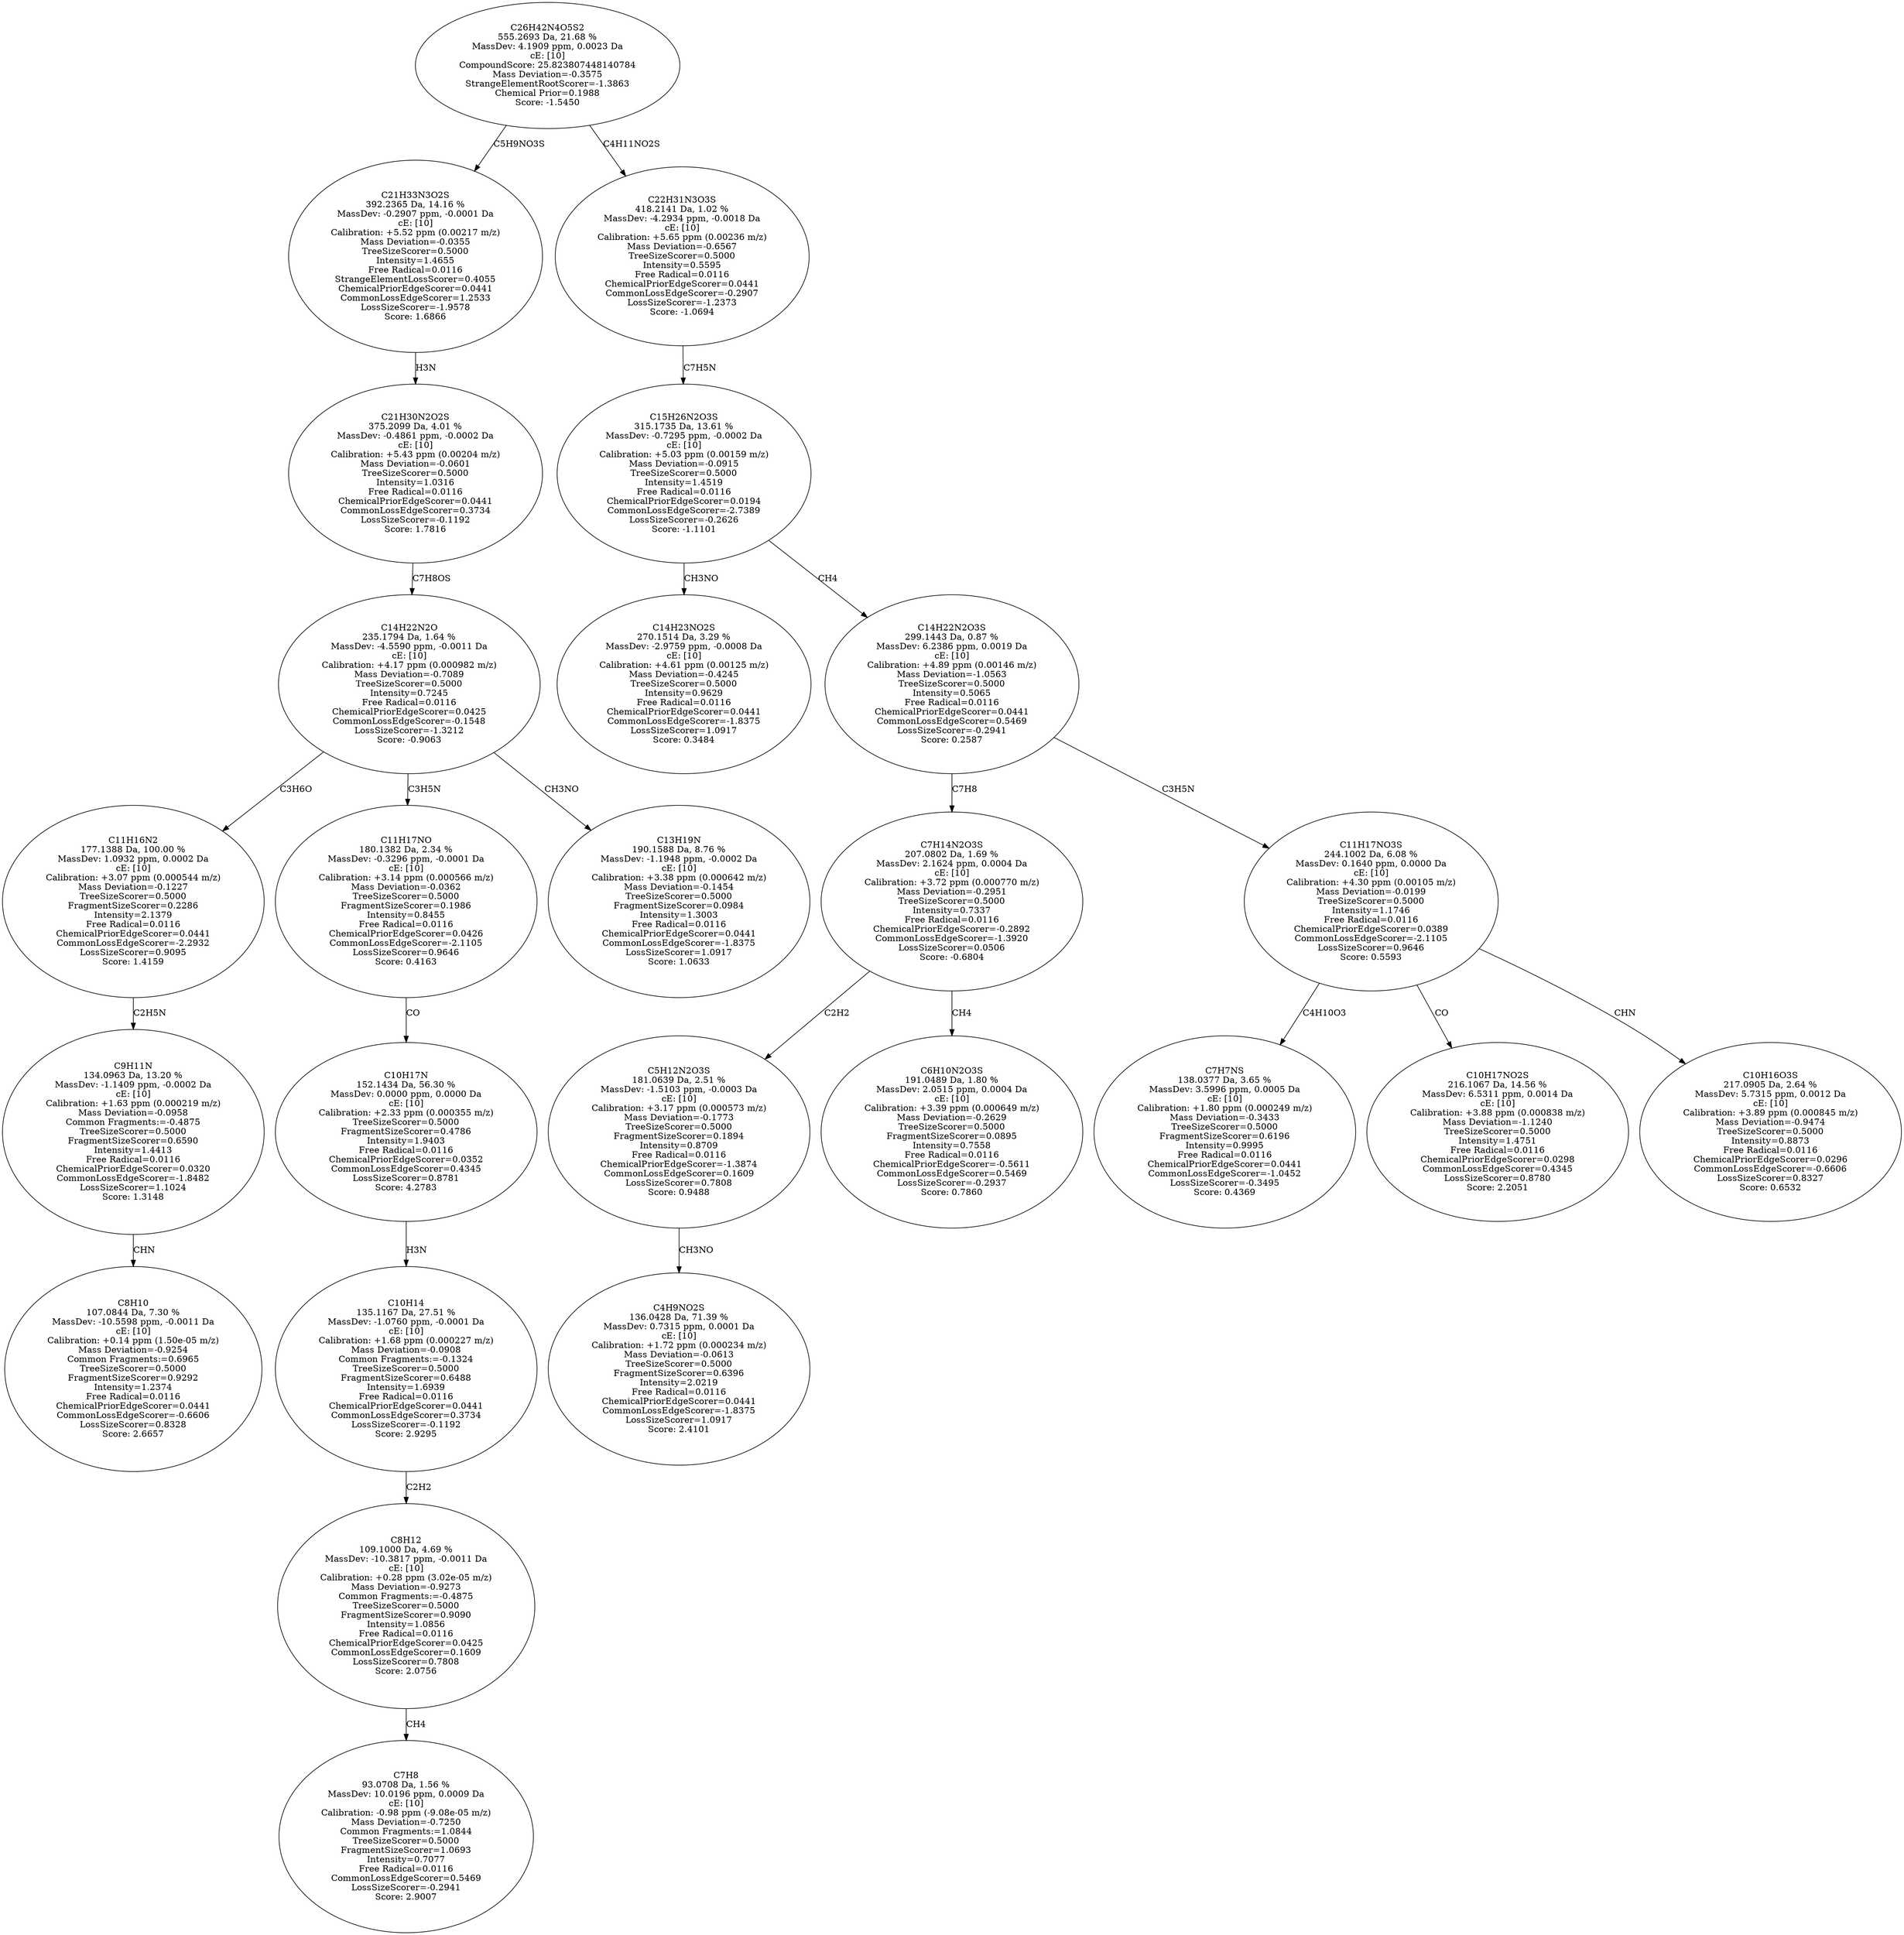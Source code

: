 strict digraph {
v1 [label="C8H10\n107.0844 Da, 7.30 %\nMassDev: -10.5598 ppm, -0.0011 Da\ncE: [10]\nCalibration: +0.14 ppm (1.50e-05 m/z)\nMass Deviation=-0.9254\nCommon Fragments:=0.6965\nTreeSizeScorer=0.5000\nFragmentSizeScorer=0.9292\nIntensity=1.2374\nFree Radical=0.0116\nChemicalPriorEdgeScorer=0.0441\nCommonLossEdgeScorer=-0.6606\nLossSizeScorer=0.8328\nScore: 2.6657"];
v2 [label="C9H11N\n134.0963 Da, 13.20 %\nMassDev: -1.1409 ppm, -0.0002 Da\ncE: [10]\nCalibration: +1.63 ppm (0.000219 m/z)\nMass Deviation=-0.0958\nCommon Fragments:=-0.4875\nTreeSizeScorer=0.5000\nFragmentSizeScorer=0.6590\nIntensity=1.4413\nFree Radical=0.0116\nChemicalPriorEdgeScorer=0.0320\nCommonLossEdgeScorer=-1.8482\nLossSizeScorer=1.1024\nScore: 1.3148"];
v3 [label="C11H16N2\n177.1388 Da, 100.00 %\nMassDev: 1.0932 ppm, 0.0002 Da\ncE: [10]\nCalibration: +3.07 ppm (0.000544 m/z)\nMass Deviation=-0.1227\nTreeSizeScorer=0.5000\nFragmentSizeScorer=0.2286\nIntensity=2.1379\nFree Radical=0.0116\nChemicalPriorEdgeScorer=0.0441\nCommonLossEdgeScorer=-2.2932\nLossSizeScorer=0.9095\nScore: 1.4159"];
v4 [label="C7H8\n93.0708 Da, 1.56 %\nMassDev: 10.0196 ppm, 0.0009 Da\ncE: [10]\nCalibration: -0.98 ppm (-9.08e-05 m/z)\nMass Deviation=-0.7250\nCommon Fragments:=1.0844\nTreeSizeScorer=0.5000\nFragmentSizeScorer=1.0693\nIntensity=0.7077\nFree Radical=0.0116\nCommonLossEdgeScorer=0.5469\nLossSizeScorer=-0.2941\nScore: 2.9007"];
v5 [label="C8H12\n109.1000 Da, 4.69 %\nMassDev: -10.3817 ppm, -0.0011 Da\ncE: [10]\nCalibration: +0.28 ppm (3.02e-05 m/z)\nMass Deviation=-0.9273\nCommon Fragments:=-0.4875\nTreeSizeScorer=0.5000\nFragmentSizeScorer=0.9090\nIntensity=1.0856\nFree Radical=0.0116\nChemicalPriorEdgeScorer=0.0425\nCommonLossEdgeScorer=0.1609\nLossSizeScorer=0.7808\nScore: 2.0756"];
v6 [label="C10H14\n135.1167 Da, 27.51 %\nMassDev: -1.0760 ppm, -0.0001 Da\ncE: [10]\nCalibration: +1.68 ppm (0.000227 m/z)\nMass Deviation=-0.0908\nCommon Fragments:=-0.1324\nTreeSizeScorer=0.5000\nFragmentSizeScorer=0.6488\nIntensity=1.6939\nFree Radical=0.0116\nChemicalPriorEdgeScorer=0.0441\nCommonLossEdgeScorer=0.3734\nLossSizeScorer=-0.1192\nScore: 2.9295"];
v7 [label="C10H17N\n152.1434 Da, 56.30 %\nMassDev: 0.0000 ppm, 0.0000 Da\ncE: [10]\nCalibration: +2.33 ppm (0.000355 m/z)\nTreeSizeScorer=0.5000\nFragmentSizeScorer=0.4786\nIntensity=1.9403\nFree Radical=0.0116\nChemicalPriorEdgeScorer=0.0352\nCommonLossEdgeScorer=0.4345\nLossSizeScorer=0.8781\nScore: 4.2783"];
v8 [label="C11H17NO\n180.1382 Da, 2.34 %\nMassDev: -0.3296 ppm, -0.0001 Da\ncE: [10]\nCalibration: +3.14 ppm (0.000566 m/z)\nMass Deviation=-0.0362\nTreeSizeScorer=0.5000\nFragmentSizeScorer=0.1986\nIntensity=0.8455\nFree Radical=0.0116\nChemicalPriorEdgeScorer=0.0426\nCommonLossEdgeScorer=-2.1105\nLossSizeScorer=0.9646\nScore: 0.4163"];
v9 [label="C13H19N\n190.1588 Da, 8.76 %\nMassDev: -1.1948 ppm, -0.0002 Da\ncE: [10]\nCalibration: +3.38 ppm (0.000642 m/z)\nMass Deviation=-0.1454\nTreeSizeScorer=0.5000\nFragmentSizeScorer=0.0984\nIntensity=1.3003\nFree Radical=0.0116\nChemicalPriorEdgeScorer=0.0441\nCommonLossEdgeScorer=-1.8375\nLossSizeScorer=1.0917\nScore: 1.0633"];
v10 [label="C14H22N2O\n235.1794 Da, 1.64 %\nMassDev: -4.5590 ppm, -0.0011 Da\ncE: [10]\nCalibration: +4.17 ppm (0.000982 m/z)\nMass Deviation=-0.7089\nTreeSizeScorer=0.5000\nIntensity=0.7245\nFree Radical=0.0116\nChemicalPriorEdgeScorer=0.0425\nCommonLossEdgeScorer=-0.1548\nLossSizeScorer=-1.3212\nScore: -0.9063"];
v11 [label="C21H30N2O2S\n375.2099 Da, 4.01 %\nMassDev: -0.4861 ppm, -0.0002 Da\ncE: [10]\nCalibration: +5.43 ppm (0.00204 m/z)\nMass Deviation=-0.0601\nTreeSizeScorer=0.5000\nIntensity=1.0316\nFree Radical=0.0116\nChemicalPriorEdgeScorer=0.0441\nCommonLossEdgeScorer=0.3734\nLossSizeScorer=-0.1192\nScore: 1.7816"];
v12 [label="C21H33N3O2S\n392.2365 Da, 14.16 %\nMassDev: -0.2907 ppm, -0.0001 Da\ncE: [10]\nCalibration: +5.52 ppm (0.00217 m/z)\nMass Deviation=-0.0355\nTreeSizeScorer=0.5000\nIntensity=1.4655\nFree Radical=0.0116\nStrangeElementLossScorer=0.4055\nChemicalPriorEdgeScorer=0.0441\nCommonLossEdgeScorer=1.2533\nLossSizeScorer=-1.9578\nScore: 1.6866"];
v13 [label="C14H23NO2S\n270.1514 Da, 3.29 %\nMassDev: -2.9759 ppm, -0.0008 Da\ncE: [10]\nCalibration: +4.61 ppm (0.00125 m/z)\nMass Deviation=-0.4245\nTreeSizeScorer=0.5000\nIntensity=0.9629\nFree Radical=0.0116\nChemicalPriorEdgeScorer=0.0441\nCommonLossEdgeScorer=-1.8375\nLossSizeScorer=1.0917\nScore: 0.3484"];
v14 [label="C4H9NO2S\n136.0428 Da, 71.39 %\nMassDev: 0.7315 ppm, 0.0001 Da\ncE: [10]\nCalibration: +1.72 ppm (0.000234 m/z)\nMass Deviation=-0.0613\nTreeSizeScorer=0.5000\nFragmentSizeScorer=0.6396\nIntensity=2.0219\nFree Radical=0.0116\nChemicalPriorEdgeScorer=0.0441\nCommonLossEdgeScorer=-1.8375\nLossSizeScorer=1.0917\nScore: 2.4101"];
v15 [label="C5H12N2O3S\n181.0639 Da, 2.51 %\nMassDev: -1.5103 ppm, -0.0003 Da\ncE: [10]\nCalibration: +3.17 ppm (0.000573 m/z)\nMass Deviation=-0.1773\nTreeSizeScorer=0.5000\nFragmentSizeScorer=0.1894\nIntensity=0.8709\nFree Radical=0.0116\nChemicalPriorEdgeScorer=-1.3874\nCommonLossEdgeScorer=0.1609\nLossSizeScorer=0.7808\nScore: 0.9488"];
v16 [label="C6H10N2O3S\n191.0489 Da, 1.80 %\nMassDev: 2.0515 ppm, 0.0004 Da\ncE: [10]\nCalibration: +3.39 ppm (0.000649 m/z)\nMass Deviation=-0.2629\nTreeSizeScorer=0.5000\nFragmentSizeScorer=0.0895\nIntensity=0.7558\nFree Radical=0.0116\nChemicalPriorEdgeScorer=-0.5611\nCommonLossEdgeScorer=0.5469\nLossSizeScorer=-0.2937\nScore: 0.7860"];
v17 [label="C7H14N2O3S\n207.0802 Da, 1.69 %\nMassDev: 2.1624 ppm, 0.0004 Da\ncE: [10]\nCalibration: +3.72 ppm (0.000770 m/z)\nMass Deviation=-0.2951\nTreeSizeScorer=0.5000\nIntensity=0.7337\nFree Radical=0.0116\nChemicalPriorEdgeScorer=-0.2892\nCommonLossEdgeScorer=-1.3920\nLossSizeScorer=0.0506\nScore: -0.6804"];
v18 [label="C7H7NS\n138.0377 Da, 3.65 %\nMassDev: 3.5996 ppm, 0.0005 Da\ncE: [10]\nCalibration: +1.80 ppm (0.000249 m/z)\nMass Deviation=-0.3433\nTreeSizeScorer=0.5000\nFragmentSizeScorer=0.6196\nIntensity=0.9995\nFree Radical=0.0116\nChemicalPriorEdgeScorer=0.0441\nCommonLossEdgeScorer=-1.0452\nLossSizeScorer=-0.3495\nScore: 0.4369"];
v19 [label="C10H17NO2S\n216.1067 Da, 14.56 %\nMassDev: 6.5311 ppm, 0.0014 Da\ncE: [10]\nCalibration: +3.88 ppm (0.000838 m/z)\nMass Deviation=-1.1240\nTreeSizeScorer=0.5000\nIntensity=1.4751\nFree Radical=0.0116\nChemicalPriorEdgeScorer=0.0298\nCommonLossEdgeScorer=0.4345\nLossSizeScorer=0.8780\nScore: 2.2051"];
v20 [label="C10H16O3S\n217.0905 Da, 2.64 %\nMassDev: 5.7315 ppm, 0.0012 Da\ncE: [10]\nCalibration: +3.89 ppm (0.000845 m/z)\nMass Deviation=-0.9474\nTreeSizeScorer=0.5000\nIntensity=0.8873\nFree Radical=0.0116\nChemicalPriorEdgeScorer=0.0296\nCommonLossEdgeScorer=-0.6606\nLossSizeScorer=0.8327\nScore: 0.6532"];
v21 [label="C11H17NO3S\n244.1002 Da, 6.08 %\nMassDev: 0.1640 ppm, 0.0000 Da\ncE: [10]\nCalibration: +4.30 ppm (0.00105 m/z)\nMass Deviation=-0.0199\nTreeSizeScorer=0.5000\nIntensity=1.1746\nFree Radical=0.0116\nChemicalPriorEdgeScorer=0.0389\nCommonLossEdgeScorer=-2.1105\nLossSizeScorer=0.9646\nScore: 0.5593"];
v22 [label="C14H22N2O3S\n299.1443 Da, 0.87 %\nMassDev: 6.2386 ppm, 0.0019 Da\ncE: [10]\nCalibration: +4.89 ppm (0.00146 m/z)\nMass Deviation=-1.0563\nTreeSizeScorer=0.5000\nIntensity=0.5065\nFree Radical=0.0116\nChemicalPriorEdgeScorer=0.0441\nCommonLossEdgeScorer=0.5469\nLossSizeScorer=-0.2941\nScore: 0.2587"];
v23 [label="C15H26N2O3S\n315.1735 Da, 13.61 %\nMassDev: -0.7295 ppm, -0.0002 Da\ncE: [10]\nCalibration: +5.03 ppm (0.00159 m/z)\nMass Deviation=-0.0915\nTreeSizeScorer=0.5000\nIntensity=1.4519\nFree Radical=0.0116\nChemicalPriorEdgeScorer=0.0194\nCommonLossEdgeScorer=-2.7389\nLossSizeScorer=-0.2626\nScore: -1.1101"];
v24 [label="C22H31N3O3S\n418.2141 Da, 1.02 %\nMassDev: -4.2934 ppm, -0.0018 Da\ncE: [10]\nCalibration: +5.65 ppm (0.00236 m/z)\nMass Deviation=-0.6567\nTreeSizeScorer=0.5000\nIntensity=0.5595\nFree Radical=0.0116\nChemicalPriorEdgeScorer=0.0441\nCommonLossEdgeScorer=-0.2907\nLossSizeScorer=-1.2373\nScore: -1.0694"];
v25 [label="C26H42N4O5S2\n555.2693 Da, 21.68 %\nMassDev: 4.1909 ppm, 0.0023 Da\ncE: [10]\nCompoundScore: 25.823807448140784\nMass Deviation=-0.3575\nStrangeElementRootScorer=-1.3863\nChemical Prior=0.1988\nScore: -1.5450"];
v2 -> v1 [label="CHN"];
v3 -> v2 [label="C2H5N"];
v10 -> v3 [label="C3H6O"];
v5 -> v4 [label="CH4"];
v6 -> v5 [label="C2H2"];
v7 -> v6 [label="H3N"];
v8 -> v7 [label="CO"];
v10 -> v8 [label="C3H5N"];
v10 -> v9 [label="CH3NO"];
v11 -> v10 [label="C7H8OS"];
v12 -> v11 [label="H3N"];
v25 -> v12 [label="C5H9NO3S"];
v23 -> v13 [label="CH3NO"];
v15 -> v14 [label="CH3NO"];
v17 -> v15 [label="C2H2"];
v17 -> v16 [label="CH4"];
v22 -> v17 [label="C7H8"];
v21 -> v18 [label="C4H10O3"];
v21 -> v19 [label="CO"];
v21 -> v20 [label="CHN"];
v22 -> v21 [label="C3H5N"];
v23 -> v22 [label="CH4"];
v24 -> v23 [label="C7H5N"];
v25 -> v24 [label="C4H11NO2S"];
}
